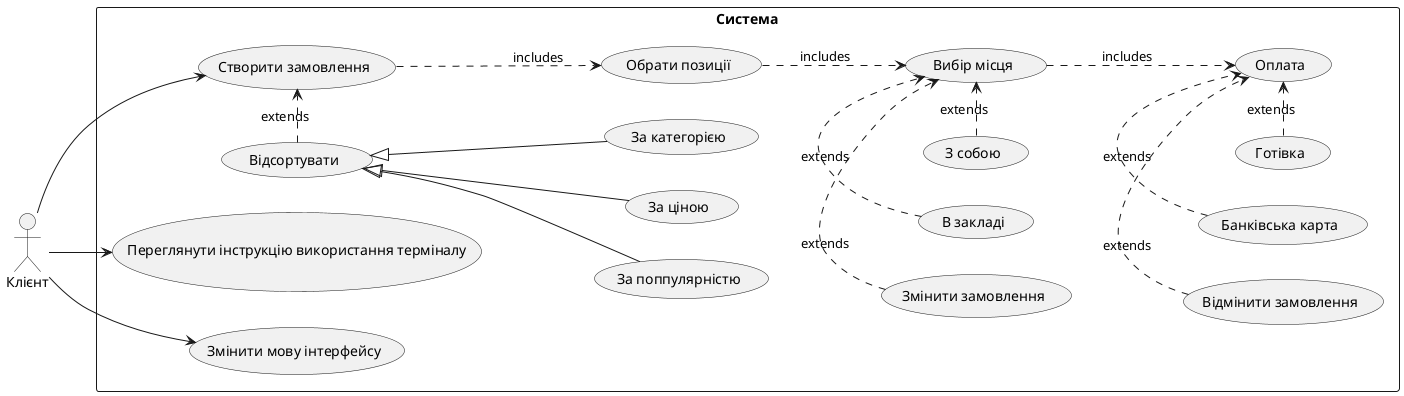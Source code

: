 @startuml Lab1_1

left to right direction
actor "Клієнт" as CL
rectangle "Система" {
    usecase "Створити замовлення" as CreateOrder
    usecase "Переглянути інструкцію використання терміналу" as Instruction
    usecase "Змінити мову інтерфейсу" as ChangeLeanguage

    usecase "Відсортувати" as Sort
    usecase "За поппулярністю" as Popularity
    usecase "За ціною" as Price
    usecase "За категорією" as Category

    usecase "Обрати позиції" as Positions

    usecase "Вибір місця" as Place
    usecase "З собою" as Out
    usecase "В закладі" as Restraunt
    usecase "Змінити замовлення" as ChangeOrder

    usecase "Оплата" as Payment
    usecase "Готівка" as Cash
    usecase "Банківська карта" as CreditCard
    usecase "Відмінити замовлення" as Exit
} 



CL --> CreateOrder

Sort .> CreateOrder: extends
Sort <|-- Popularity 
Sort <|-- Price 
Sort <|-- Category 

Positions <.up. CreateOrder: includes

Place <.up. Positions: includes
Out .> Place: extends
Restraunt .> Place: extends
ChangeOrder .> Place: extends

Payment <.up. Place: includes
Cash .> Payment: extends
CreditCard .> Payment: extends
Exit .> Payment: extends

CL --> Instruction
CL --> ChangeLeanguage

@enduml
